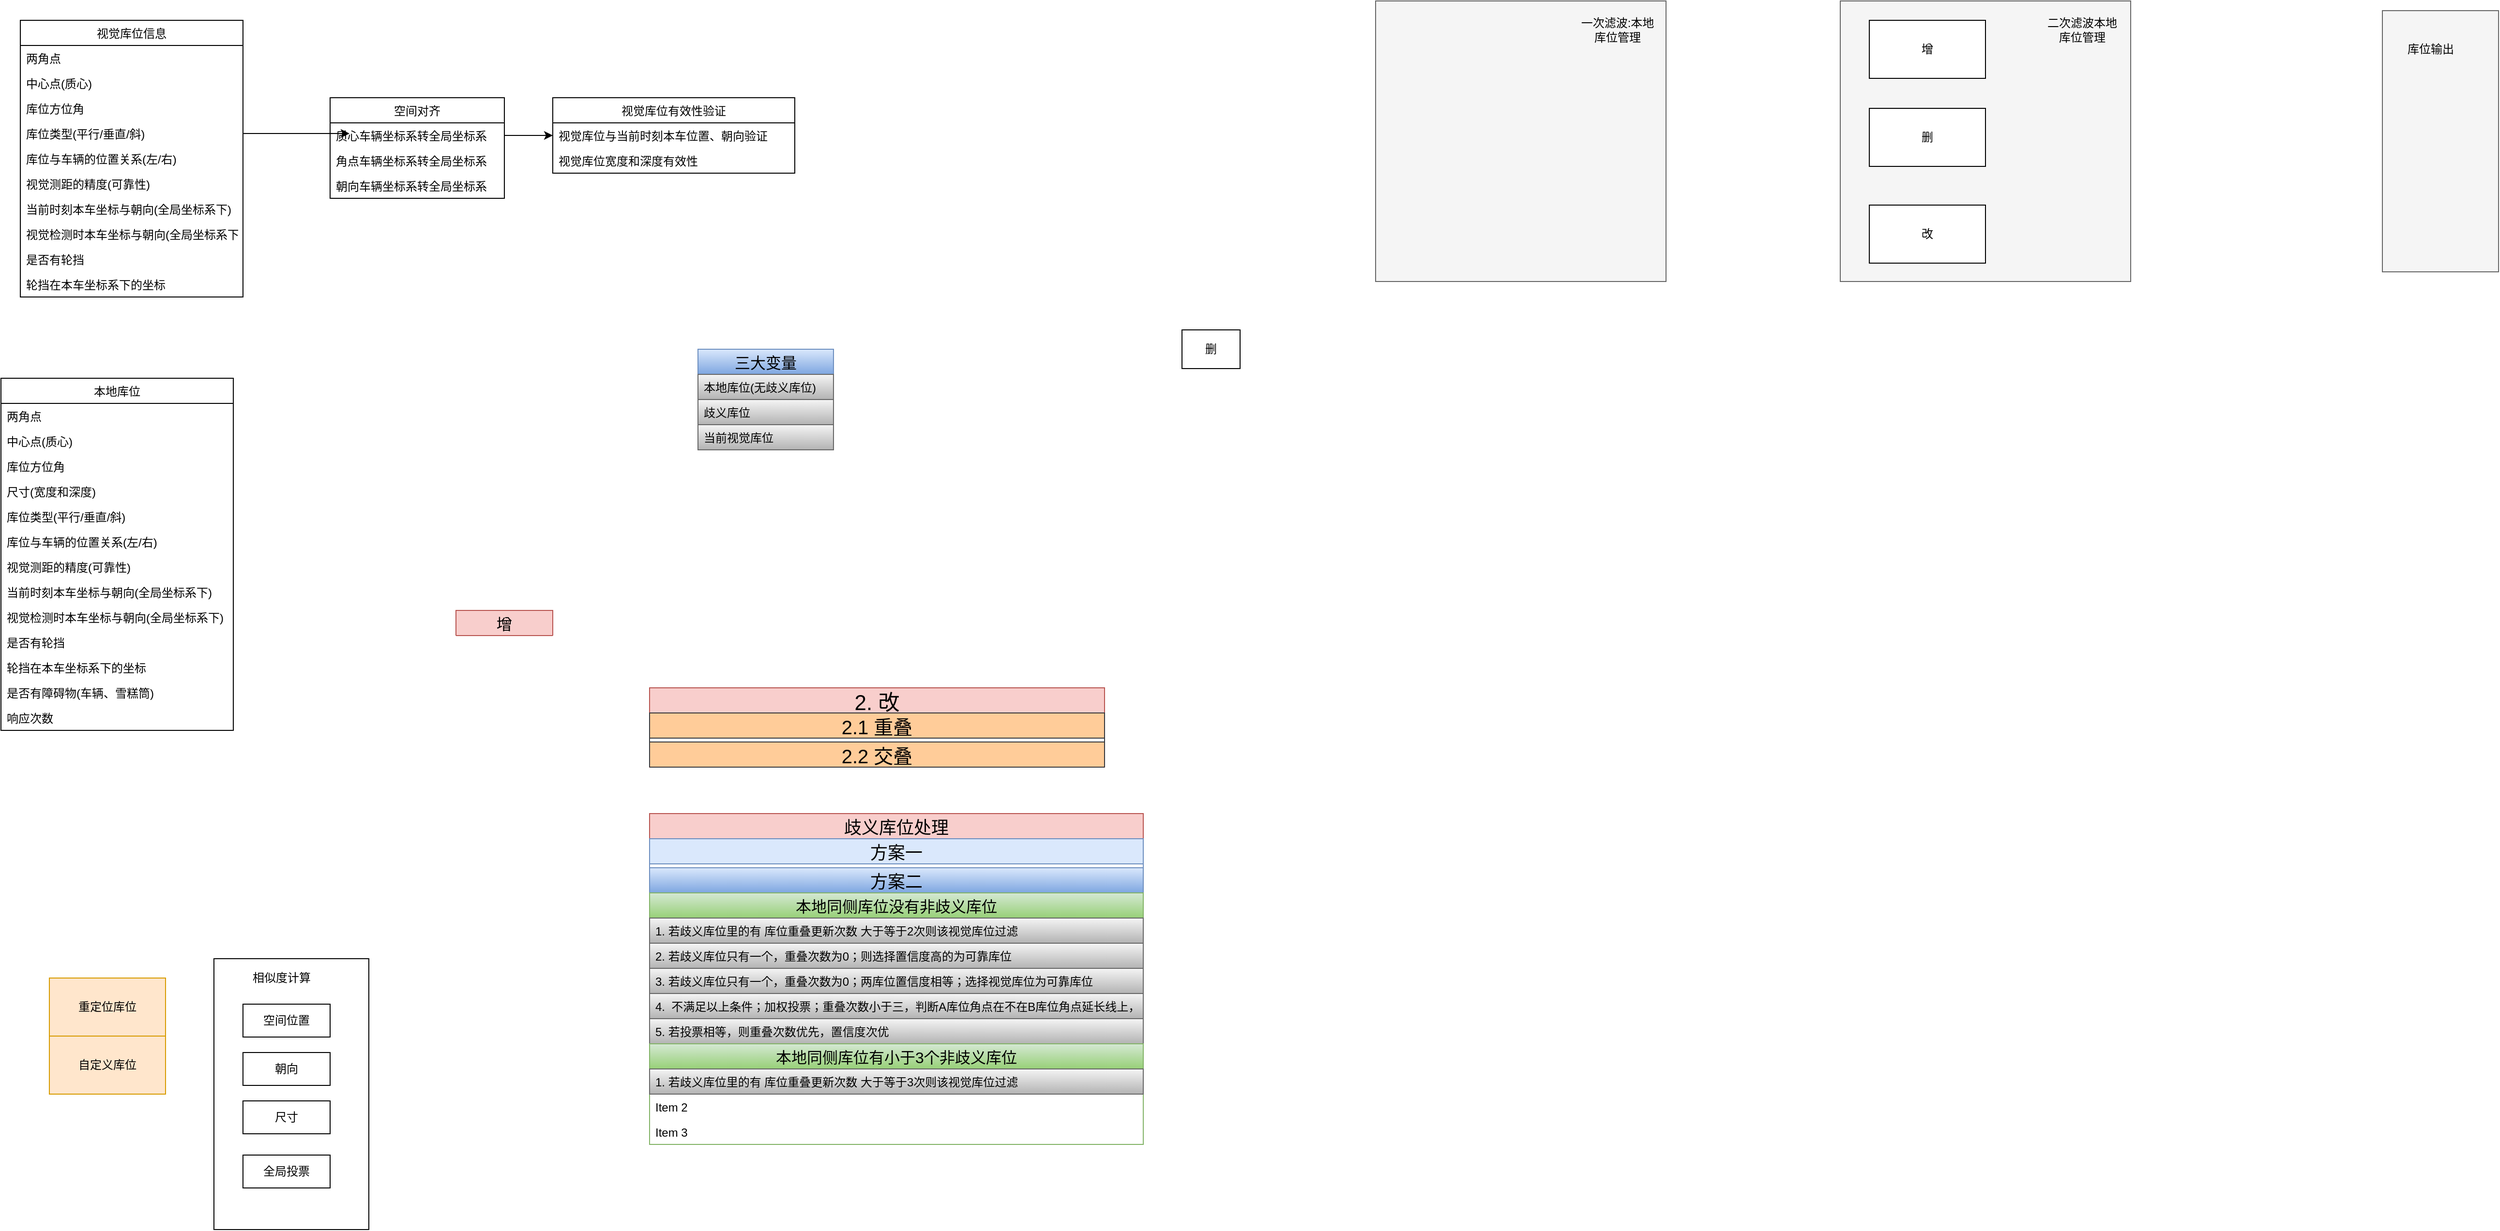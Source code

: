 <mxfile version="15.2.7" type="github">
  <diagram name="Page-1" id="c37626ed-c26b-45fb-9056-f9ebc6bb27b6">
    <mxGraphModel dx="826" dy="1801" grid="1" gridSize="10" guides="1" tooltips="1" connect="1" arrows="1" fold="1" page="1" pageScale="1" pageWidth="980" pageHeight="690" background="none" math="0" shadow="0">
      <root>
        <mxCell id="0" />
        <mxCell id="1" parent="0" />
        <mxCell id="54cQkrYoujpudrLPPVIC-1" value="视觉库位信息" style="swimlane;fontStyle=0;childLayout=stackLayout;horizontal=1;startSize=26;horizontalStack=0;resizeParent=1;resizeParentMax=0;resizeLast=0;collapsible=1;marginBottom=0;" parent="1" vertex="1">
          <mxGeometry x="30" y="-810" width="230" height="286" as="geometry">
            <mxRectangle x="30" y="-810" width="100" height="26" as="alternateBounds" />
          </mxGeometry>
        </mxCell>
        <mxCell id="54cQkrYoujpudrLPPVIC-2" value="两角点" style="text;strokeColor=none;fillColor=none;align=left;verticalAlign=top;spacingLeft=4;spacingRight=4;overflow=hidden;rotatable=0;points=[[0,0.5],[1,0.5]];portConstraint=eastwest;" parent="54cQkrYoujpudrLPPVIC-1" vertex="1">
          <mxGeometry y="26" width="230" height="26" as="geometry" />
        </mxCell>
        <mxCell id="54cQkrYoujpudrLPPVIC-3" value="中心点(质心)" style="text;strokeColor=none;fillColor=none;align=left;verticalAlign=top;spacingLeft=4;spacingRight=4;overflow=hidden;rotatable=0;points=[[0,0.5],[1,0.5]];portConstraint=eastwest;" parent="54cQkrYoujpudrLPPVIC-1" vertex="1">
          <mxGeometry y="52" width="230" height="26" as="geometry" />
        </mxCell>
        <mxCell id="54cQkrYoujpudrLPPVIC-4" value="库位方位角" style="text;strokeColor=none;fillColor=none;align=left;verticalAlign=top;spacingLeft=4;spacingRight=4;overflow=hidden;rotatable=0;points=[[0,0.5],[1,0.5]];portConstraint=eastwest;" parent="54cQkrYoujpudrLPPVIC-1" vertex="1">
          <mxGeometry y="78" width="230" height="26" as="geometry" />
        </mxCell>
        <mxCell id="54cQkrYoujpudrLPPVIC-5" value="库位类型(平行/垂直/斜)" style="text;strokeColor=none;fillColor=none;align=left;verticalAlign=top;spacingLeft=4;spacingRight=4;overflow=hidden;rotatable=0;points=[[0,0.5],[1,0.5]];portConstraint=eastwest;" parent="54cQkrYoujpudrLPPVIC-1" vertex="1">
          <mxGeometry y="104" width="230" height="26" as="geometry" />
        </mxCell>
        <mxCell id="54cQkrYoujpudrLPPVIC-6" value="库位与车辆的位置关系(左/右)" style="text;strokeColor=none;fillColor=none;align=left;verticalAlign=top;spacingLeft=4;spacingRight=4;overflow=hidden;rotatable=0;points=[[0,0.5],[1,0.5]];portConstraint=eastwest;" parent="54cQkrYoujpudrLPPVIC-1" vertex="1">
          <mxGeometry y="130" width="230" height="26" as="geometry" />
        </mxCell>
        <mxCell id="54cQkrYoujpudrLPPVIC-7" value="视觉测距的精度(可靠性)" style="text;strokeColor=none;fillColor=none;align=left;verticalAlign=top;spacingLeft=4;spacingRight=4;overflow=hidden;rotatable=0;points=[[0,0.5],[1,0.5]];portConstraint=eastwest;" parent="54cQkrYoujpudrLPPVIC-1" vertex="1">
          <mxGeometry y="156" width="230" height="26" as="geometry" />
        </mxCell>
        <mxCell id="EZox7gK0a6Xs82-B16z0-28" value="当前时刻本车坐标与朝向(全局坐标系下)" style="text;strokeColor=none;fillColor=none;align=left;verticalAlign=top;spacingLeft=4;spacingRight=4;overflow=hidden;rotatable=0;points=[[0,0.5],[1,0.5]];portConstraint=eastwest;" vertex="1" parent="54cQkrYoujpudrLPPVIC-1">
          <mxGeometry y="182" width="230" height="26" as="geometry" />
        </mxCell>
        <mxCell id="54cQkrYoujpudrLPPVIC-8" value="视觉检测时本车坐标与朝向(全局坐标系下)" style="text;strokeColor=none;fillColor=none;align=left;verticalAlign=top;spacingLeft=4;spacingRight=4;overflow=hidden;rotatable=0;points=[[0,0.5],[1,0.5]];portConstraint=eastwest;" parent="54cQkrYoujpudrLPPVIC-1" vertex="1">
          <mxGeometry y="208" width="230" height="26" as="geometry" />
        </mxCell>
        <mxCell id="54cQkrYoujpudrLPPVIC-9" value="是否有轮挡" style="text;strokeColor=none;fillColor=none;align=left;verticalAlign=top;spacingLeft=4;spacingRight=4;overflow=hidden;rotatable=0;points=[[0,0.5],[1,0.5]];portConstraint=eastwest;" parent="54cQkrYoujpudrLPPVIC-1" vertex="1">
          <mxGeometry y="234" width="230" height="26" as="geometry" />
        </mxCell>
        <mxCell id="54cQkrYoujpudrLPPVIC-10" value="轮挡在本车坐标系下的坐标" style="text;strokeColor=none;fillColor=none;align=left;verticalAlign=top;spacingLeft=4;spacingRight=4;overflow=hidden;rotatable=0;points=[[0,0.5],[1,0.5]];portConstraint=eastwest;" parent="54cQkrYoujpudrLPPVIC-1" vertex="1">
          <mxGeometry y="260" width="230" height="26" as="geometry" />
        </mxCell>
        <mxCell id="54cQkrYoujpudrLPPVIC-13" style="edgeStyle=orthogonalEdgeStyle;rounded=0;orthogonalLoop=1;jettySize=auto;html=1;entryX=0;entryY=0.5;entryDx=0;entryDy=0;" parent="1" source="54cQkrYoujpudrLPPVIC-5" edge="1">
          <mxGeometry relative="1" as="geometry">
            <mxPoint x="370" y="-693" as="targetPoint" />
          </mxGeometry>
        </mxCell>
        <mxCell id="54cQkrYoujpudrLPPVIC-16" value="本地库位" style="swimlane;fontStyle=0;childLayout=stackLayout;horizontal=1;startSize=26;horizontalStack=0;resizeParent=1;resizeParentMax=0;resizeLast=0;collapsible=1;marginBottom=0;" parent="1" vertex="1">
          <mxGeometry x="10" y="-440" width="240" height="364" as="geometry">
            <mxRectangle x="150" y="-530" width="100" height="26" as="alternateBounds" />
          </mxGeometry>
        </mxCell>
        <mxCell id="54cQkrYoujpudrLPPVIC-17" value="两角点" style="text;strokeColor=none;fillColor=none;align=left;verticalAlign=top;spacingLeft=4;spacingRight=4;overflow=hidden;rotatable=0;points=[[0,0.5],[1,0.5]];portConstraint=eastwest;" parent="54cQkrYoujpudrLPPVIC-16" vertex="1">
          <mxGeometry y="26" width="240" height="26" as="geometry" />
        </mxCell>
        <mxCell id="54cQkrYoujpudrLPPVIC-18" value="中心点(质心)" style="text;strokeColor=none;fillColor=none;align=left;verticalAlign=top;spacingLeft=4;spacingRight=4;overflow=hidden;rotatable=0;points=[[0,0.5],[1,0.5]];portConstraint=eastwest;" parent="54cQkrYoujpudrLPPVIC-16" vertex="1">
          <mxGeometry y="52" width="240" height="26" as="geometry" />
        </mxCell>
        <mxCell id="54cQkrYoujpudrLPPVIC-19" value="库位方位角" style="text;strokeColor=none;fillColor=none;align=left;verticalAlign=top;spacingLeft=4;spacingRight=4;overflow=hidden;rotatable=0;points=[[0,0.5],[1,0.5]];portConstraint=eastwest;" parent="54cQkrYoujpudrLPPVIC-16" vertex="1">
          <mxGeometry y="78" width="240" height="26" as="geometry" />
        </mxCell>
        <mxCell id="54cQkrYoujpudrLPPVIC-27" value="尺寸(宽度和深度)" style="text;strokeColor=none;fillColor=none;align=left;verticalAlign=top;spacingLeft=4;spacingRight=4;overflow=hidden;rotatable=0;points=[[0,0.5],[1,0.5]];portConstraint=eastwest;" parent="54cQkrYoujpudrLPPVIC-16" vertex="1">
          <mxGeometry y="104" width="240" height="26" as="geometry" />
        </mxCell>
        <mxCell id="54cQkrYoujpudrLPPVIC-20" value="库位类型(平行/垂直/斜)" style="text;strokeColor=none;fillColor=none;align=left;verticalAlign=top;spacingLeft=4;spacingRight=4;overflow=hidden;rotatable=0;points=[[0,0.5],[1,0.5]];portConstraint=eastwest;" parent="54cQkrYoujpudrLPPVIC-16" vertex="1">
          <mxGeometry y="130" width="240" height="26" as="geometry" />
        </mxCell>
        <mxCell id="54cQkrYoujpudrLPPVIC-21" value="库位与车辆的位置关系(左/右)" style="text;strokeColor=none;fillColor=none;align=left;verticalAlign=top;spacingLeft=4;spacingRight=4;overflow=hidden;rotatable=0;points=[[0,0.5],[1,0.5]];portConstraint=eastwest;" parent="54cQkrYoujpudrLPPVIC-16" vertex="1">
          <mxGeometry y="156" width="240" height="26" as="geometry" />
        </mxCell>
        <mxCell id="54cQkrYoujpudrLPPVIC-22" value="视觉测距的精度(可靠性)" style="text;strokeColor=none;fillColor=none;align=left;verticalAlign=top;spacingLeft=4;spacingRight=4;overflow=hidden;rotatable=0;points=[[0,0.5],[1,0.5]];portConstraint=eastwest;" parent="54cQkrYoujpudrLPPVIC-16" vertex="1">
          <mxGeometry y="182" width="240" height="26" as="geometry" />
        </mxCell>
        <mxCell id="54cQkrYoujpudrLPPVIC-23" value="当前时刻本车坐标与朝向(全局坐标系下)" style="text;strokeColor=none;fillColor=none;align=left;verticalAlign=top;spacingLeft=4;spacingRight=4;overflow=hidden;rotatable=0;points=[[0,0.5],[1,0.5]];portConstraint=eastwest;" parent="54cQkrYoujpudrLPPVIC-16" vertex="1">
          <mxGeometry y="208" width="240" height="26" as="geometry" />
        </mxCell>
        <mxCell id="EZox7gK0a6Xs82-B16z0-8" value="视觉检测时本车坐标与朝向(全局坐标系下)" style="text;strokeColor=none;fillColor=none;align=left;verticalAlign=top;spacingLeft=4;spacingRight=4;overflow=hidden;rotatable=0;points=[[0,0.5],[1,0.5]];portConstraint=eastwest;" vertex="1" parent="54cQkrYoujpudrLPPVIC-16">
          <mxGeometry y="234" width="240" height="26" as="geometry" />
        </mxCell>
        <mxCell id="54cQkrYoujpudrLPPVIC-24" value="是否有轮挡" style="text;strokeColor=none;fillColor=none;align=left;verticalAlign=top;spacingLeft=4;spacingRight=4;overflow=hidden;rotatable=0;points=[[0,0.5],[1,0.5]];portConstraint=eastwest;" parent="54cQkrYoujpudrLPPVIC-16" vertex="1">
          <mxGeometry y="260" width="240" height="26" as="geometry" />
        </mxCell>
        <mxCell id="54cQkrYoujpudrLPPVIC-25" value="轮挡在本车坐标系下的坐标" style="text;strokeColor=none;fillColor=none;align=left;verticalAlign=top;spacingLeft=4;spacingRight=4;overflow=hidden;rotatable=0;points=[[0,0.5],[1,0.5]];portConstraint=eastwest;" parent="54cQkrYoujpudrLPPVIC-16" vertex="1">
          <mxGeometry y="286" width="240" height="26" as="geometry" />
        </mxCell>
        <mxCell id="54cQkrYoujpudrLPPVIC-26" value="是否有障碍物(车辆、雪糕筒)" style="text;strokeColor=none;fillColor=none;align=left;verticalAlign=top;spacingLeft=4;spacingRight=4;overflow=hidden;rotatable=0;points=[[0,0.5],[1,0.5]];portConstraint=eastwest;" parent="54cQkrYoujpudrLPPVIC-16" vertex="1">
          <mxGeometry y="312" width="240" height="26" as="geometry" />
        </mxCell>
        <mxCell id="EZox7gK0a6Xs82-B16z0-1" value="响应次数" style="text;strokeColor=none;fillColor=none;align=left;verticalAlign=top;spacingLeft=4;spacingRight=4;overflow=hidden;rotatable=0;points=[[0,0.5],[1,0.5]];portConstraint=eastwest;" vertex="1" parent="54cQkrYoujpudrLPPVIC-16">
          <mxGeometry y="338" width="240" height="26" as="geometry" />
        </mxCell>
        <mxCell id="54cQkrYoujpudrLPPVIC-28" value="自定义库位" style="rounded=0;whiteSpace=wrap;html=1;fillColor=#ffe6cc;strokeColor=#d79b00;" parent="1" vertex="1">
          <mxGeometry x="60" y="240" width="120" height="60" as="geometry" />
        </mxCell>
        <mxCell id="54cQkrYoujpudrLPPVIC-30" value="重定位库位" style="rounded=0;whiteSpace=wrap;html=1;fillColor=#ffe6cc;strokeColor=#d79b00;" parent="1" vertex="1">
          <mxGeometry x="60" y="180" width="120" height="60" as="geometry" />
        </mxCell>
        <mxCell id="54cQkrYoujpudrLPPVIC-44" value="" style="group" parent="1" vertex="1" connectable="0">
          <mxGeometry x="1430" y="-830" width="300" height="290" as="geometry" />
        </mxCell>
        <mxCell id="54cQkrYoujpudrLPPVIC-42" value="" style="rounded=0;whiteSpace=wrap;html=1;fillColor=#f5f5f5;strokeColor=#666666;fontColor=#333333;" parent="54cQkrYoujpudrLPPVIC-44" vertex="1">
          <mxGeometry width="300" height="290" as="geometry" />
        </mxCell>
        <mxCell id="54cQkrYoujpudrLPPVIC-43" value="一次滤波:本地库位管理" style="text;html=1;strokeColor=none;fillColor=none;align=center;verticalAlign=middle;whiteSpace=wrap;rounded=0;" parent="54cQkrYoujpudrLPPVIC-44" vertex="1">
          <mxGeometry x="210" y="20" width="80" height="20" as="geometry" />
        </mxCell>
        <mxCell id="54cQkrYoujpudrLPPVIC-53" value="" style="group" parent="1" vertex="1" connectable="0">
          <mxGeometry x="2470" y="-820" width="120" height="270" as="geometry" />
        </mxCell>
        <mxCell id="54cQkrYoujpudrLPPVIC-45" value="" style="rounded=0;whiteSpace=wrap;html=1;fillColor=#f5f5f5;strokeColor=#666666;fontColor=#333333;" parent="54cQkrYoujpudrLPPVIC-53" vertex="1">
          <mxGeometry width="120" height="270" as="geometry" />
        </mxCell>
        <mxCell id="54cQkrYoujpudrLPPVIC-46" value="库位输出" style="text;html=1;strokeColor=none;fillColor=none;align=center;verticalAlign=middle;whiteSpace=wrap;rounded=0;" parent="54cQkrYoujpudrLPPVIC-53" vertex="1">
          <mxGeometry x="20" y="30" width="60" height="20" as="geometry" />
        </mxCell>
        <mxCell id="EZox7gK0a6Xs82-B16z0-16" value="" style="group" vertex="1" connectable="0" parent="1">
          <mxGeometry x="230" y="160" width="160" height="280" as="geometry" />
        </mxCell>
        <mxCell id="EZox7gK0a6Xs82-B16z0-17" value="" style="rounded=0;whiteSpace=wrap;html=1;" vertex="1" parent="EZox7gK0a6Xs82-B16z0-16">
          <mxGeometry width="160" height="280" as="geometry" />
        </mxCell>
        <mxCell id="EZox7gK0a6Xs82-B16z0-18" value="相似度计算" style="text;html=1;strokeColor=none;fillColor=none;align=center;verticalAlign=middle;whiteSpace=wrap;rounded=0;" vertex="1" parent="EZox7gK0a6Xs82-B16z0-16">
          <mxGeometry x="35" y="10" width="70" height="20" as="geometry" />
        </mxCell>
        <mxCell id="EZox7gK0a6Xs82-B16z0-19" value="朝向" style="rounded=0;whiteSpace=wrap;html=1;" vertex="1" parent="EZox7gK0a6Xs82-B16z0-16">
          <mxGeometry x="30" y="97" width="90" height="34" as="geometry" />
        </mxCell>
        <mxCell id="EZox7gK0a6Xs82-B16z0-20" value="空间位置" style="rounded=0;whiteSpace=wrap;html=1;" vertex="1" parent="EZox7gK0a6Xs82-B16z0-16">
          <mxGeometry x="30" y="47" width="90" height="34" as="geometry" />
        </mxCell>
        <mxCell id="EZox7gK0a6Xs82-B16z0-21" value="尺寸" style="rounded=0;whiteSpace=wrap;html=1;" vertex="1" parent="EZox7gK0a6Xs82-B16z0-16">
          <mxGeometry x="30" y="147" width="90" height="34" as="geometry" />
        </mxCell>
        <mxCell id="EZox7gK0a6Xs82-B16z0-22" value="全局投票" style="rounded=0;whiteSpace=wrap;html=1;" vertex="1" parent="EZox7gK0a6Xs82-B16z0-16">
          <mxGeometry x="30" y="203" width="90" height="34" as="geometry" />
        </mxCell>
        <mxCell id="EZox7gK0a6Xs82-B16z0-24" value="视觉库位有效性验证" style="swimlane;fontStyle=0;childLayout=stackLayout;horizontal=1;startSize=26;horizontalStack=0;resizeParent=1;resizeParentMax=0;resizeLast=0;collapsible=1;marginBottom=0;" vertex="1" parent="1">
          <mxGeometry x="580" y="-730" width="250" height="78" as="geometry" />
        </mxCell>
        <mxCell id="EZox7gK0a6Xs82-B16z0-25" value="视觉库位与当前时刻本车位置、朝向验证" style="text;strokeColor=none;fillColor=none;align=left;verticalAlign=top;spacingLeft=4;spacingRight=4;overflow=hidden;rotatable=0;points=[[0,0.5],[1,0.5]];portConstraint=eastwest;" vertex="1" parent="EZox7gK0a6Xs82-B16z0-24">
          <mxGeometry y="26" width="250" height="26" as="geometry" />
        </mxCell>
        <mxCell id="EZox7gK0a6Xs82-B16z0-26" value="视觉库位宽度和深度有效性" style="text;strokeColor=none;fillColor=none;align=left;verticalAlign=top;spacingLeft=4;spacingRight=4;overflow=hidden;rotatable=0;points=[[0,0.5],[1,0.5]];portConstraint=eastwest;" vertex="1" parent="EZox7gK0a6Xs82-B16z0-24">
          <mxGeometry y="52" width="250" height="26" as="geometry" />
        </mxCell>
        <mxCell id="EZox7gK0a6Xs82-B16z0-29" value="空间对齐" style="swimlane;fontStyle=0;childLayout=stackLayout;horizontal=1;startSize=26;horizontalStack=0;resizeParent=1;resizeParentMax=0;resizeLast=0;collapsible=1;marginBottom=0;" vertex="1" parent="1">
          <mxGeometry x="350" y="-730" width="180" height="104" as="geometry" />
        </mxCell>
        <mxCell id="EZox7gK0a6Xs82-B16z0-30" value="质心车辆坐标系转全局坐标系" style="text;strokeColor=none;fillColor=none;align=left;verticalAlign=top;spacingLeft=4;spacingRight=4;overflow=hidden;rotatable=0;points=[[0,0.5],[1,0.5]];portConstraint=eastwest;" vertex="1" parent="EZox7gK0a6Xs82-B16z0-29">
          <mxGeometry y="26" width="180" height="26" as="geometry" />
        </mxCell>
        <mxCell id="EZox7gK0a6Xs82-B16z0-33" value="角点车辆坐标系转全局坐标系" style="text;strokeColor=none;fillColor=none;align=left;verticalAlign=top;spacingLeft=4;spacingRight=4;overflow=hidden;rotatable=0;points=[[0,0.5],[1,0.5]];portConstraint=eastwest;" vertex="1" parent="EZox7gK0a6Xs82-B16z0-29">
          <mxGeometry y="52" width="180" height="26" as="geometry" />
        </mxCell>
        <mxCell id="EZox7gK0a6Xs82-B16z0-31" value="朝向车辆坐标系转全局坐标系" style="text;strokeColor=none;fillColor=none;align=left;verticalAlign=top;spacingLeft=4;spacingRight=4;overflow=hidden;rotatable=0;points=[[0,0.5],[1,0.5]];portConstraint=eastwest;" vertex="1" parent="EZox7gK0a6Xs82-B16z0-29">
          <mxGeometry y="78" width="180" height="26" as="geometry" />
        </mxCell>
        <mxCell id="EZox7gK0a6Xs82-B16z0-34" style="edgeStyle=orthogonalEdgeStyle;rounded=0;orthogonalLoop=1;jettySize=auto;html=1;exitX=1;exitY=0.5;exitDx=0;exitDy=0;entryX=0;entryY=0.5;entryDx=0;entryDy=0;" edge="1" parent="1" source="EZox7gK0a6Xs82-B16z0-30" target="EZox7gK0a6Xs82-B16z0-25">
          <mxGeometry relative="1" as="geometry" />
        </mxCell>
        <mxCell id="EZox7gK0a6Xs82-B16z0-35" value="" style="group" vertex="1" connectable="0" parent="1">
          <mxGeometry x="1910" y="-830" width="300" height="290" as="geometry" />
        </mxCell>
        <mxCell id="EZox7gK0a6Xs82-B16z0-36" value="" style="rounded=0;whiteSpace=wrap;html=1;fillColor=#f5f5f5;strokeColor=#666666;fontColor=#333333;" vertex="1" parent="EZox7gK0a6Xs82-B16z0-35">
          <mxGeometry width="300" height="290" as="geometry" />
        </mxCell>
        <mxCell id="EZox7gK0a6Xs82-B16z0-37" value="增" style="rounded=0;whiteSpace=wrap;html=1;" vertex="1" parent="EZox7gK0a6Xs82-B16z0-35">
          <mxGeometry x="30" y="20" width="120" height="60" as="geometry" />
        </mxCell>
        <mxCell id="EZox7gK0a6Xs82-B16z0-38" value="删" style="rounded=0;whiteSpace=wrap;html=1;" vertex="1" parent="EZox7gK0a6Xs82-B16z0-35">
          <mxGeometry x="30" y="111" width="120" height="60" as="geometry" />
        </mxCell>
        <mxCell id="EZox7gK0a6Xs82-B16z0-39" value="改" style="rounded=0;whiteSpace=wrap;html=1;" vertex="1" parent="EZox7gK0a6Xs82-B16z0-35">
          <mxGeometry x="30" y="211" width="120" height="60" as="geometry" />
        </mxCell>
        <mxCell id="EZox7gK0a6Xs82-B16z0-40" value="二次滤波本地库位管理" style="text;html=1;strokeColor=none;fillColor=none;align=center;verticalAlign=middle;whiteSpace=wrap;rounded=0;" vertex="1" parent="EZox7gK0a6Xs82-B16z0-35">
          <mxGeometry x="210" y="20" width="80" height="20" as="geometry" />
        </mxCell>
        <mxCell id="EZox7gK0a6Xs82-B16z0-140" value="增" style="swimlane;fontStyle=0;childLayout=stackLayout;horizontal=1;startSize=26;horizontalStack=0;resizeParent=1;resizeParentMax=0;resizeLast=0;collapsible=1;marginBottom=0;fontSize=16;fillColor=#f8cecc;strokeColor=#b85450;" vertex="1" collapsed="1" parent="1">
          <mxGeometry x="480" y="-200" width="100" height="26" as="geometry">
            <mxRectangle x="480" y="-200" width="480" height="208" as="alternateBounds" />
          </mxGeometry>
        </mxCell>
        <mxCell id="EZox7gK0a6Xs82-B16z0-144" value="无匹配" style="swimlane;fontStyle=0;childLayout=stackLayout;horizontal=1;startSize=26;horizontalStack=0;resizeParent=1;resizeParentMax=0;resizeLast=0;collapsible=1;marginBottom=0;fontSize=16;fillColor=#dae8fc;strokeColor=#6c8ebf;gradientColor=#7ea6e0;" vertex="1" parent="EZox7gK0a6Xs82-B16z0-140">
          <mxGeometry y="26" width="100" height="78" as="geometry">
            <mxRectangle y="26" width="480" height="26" as="alternateBounds" />
          </mxGeometry>
        </mxCell>
        <mxCell id="EZox7gK0a6Xs82-B16z0-145" value="中心位置变化限制(根据中心点构建矩形，不匹配的库位中心点不在这个范围)" style="text;strokeColor=#666666;fillColor=#f5f5f5;align=left;verticalAlign=top;spacingLeft=4;spacingRight=4;overflow=hidden;rotatable=0;points=[[0,0.5],[1,0.5]];portConstraint=eastwest;gradientColor=#b3b3b3;" vertex="1" parent="EZox7gK0a6Xs82-B16z0-144">
          <mxGeometry y="26" width="100" height="26" as="geometry" />
        </mxCell>
        <mxCell id="EZox7gK0a6Xs82-B16z0-146" value="IOU限制(小于0.1)" style="text;strokeColor=#666666;fillColor=#f5f5f5;align=left;verticalAlign=top;spacingLeft=4;spacingRight=4;overflow=hidden;rotatable=0;points=[[0,0.5],[1,0.5]];portConstraint=eastwest;gradientColor=#b3b3b3;" vertex="1" parent="EZox7gK0a6Xs82-B16z0-144">
          <mxGeometry y="52" width="100" height="26" as="geometry" />
        </mxCell>
        <mxCell id="EZox7gK0a6Xs82-B16z0-203" value="添加策略" style="swimlane;fontStyle=0;childLayout=stackLayout;horizontal=1;startSize=26;horizontalStack=0;resizeParent=1;resizeParentMax=0;resizeLast=0;collapsible=1;marginBottom=0;fontSize=16;gradientColor=#7ea6e0;fillColor=#dae8fc;strokeColor=#6c8ebf;" vertex="1" parent="EZox7gK0a6Xs82-B16z0-140">
          <mxGeometry y="104" width="100" height="104" as="geometry">
            <mxRectangle y="104" width="480" height="26" as="alternateBounds" />
          </mxGeometry>
        </mxCell>
        <mxCell id="EZox7gK0a6Xs82-B16z0-204" value="有坑则直接添加" style="text;strokeColor=#666666;fillColor=#f5f5f5;align=left;verticalAlign=top;spacingLeft=4;spacingRight=4;overflow=hidden;rotatable=0;points=[[0,0.5],[1,0.5]];portConstraint=eastwest;gradientColor=#b3b3b3;" vertex="1" parent="EZox7gK0a6Xs82-B16z0-203">
          <mxGeometry y="26" width="100" height="26" as="geometry" />
        </mxCell>
        <mxCell id="EZox7gK0a6Xs82-B16z0-244" value="无坑且有歧义次数大于三次的库位；删除歧义次数大于三次的库位，在将视觉库位添加进去" style="text;strokeColor=#666666;fillColor=#f5f5f5;align=left;verticalAlign=top;spacingLeft=4;spacingRight=4;overflow=hidden;rotatable=0;points=[[0,0.5],[1,0.5]];portConstraint=eastwest;gradientColor=#b3b3b3;" vertex="1" parent="EZox7gK0a6Xs82-B16z0-203">
          <mxGeometry y="52" width="100" height="26" as="geometry" />
        </mxCell>
        <mxCell id="EZox7gK0a6Xs82-B16z0-205" value="其他情况；删除距离本车最远的库位，在将视觉库位添加进去" style="text;strokeColor=#666666;fillColor=#f5f5f5;align=left;verticalAlign=top;spacingLeft=4;spacingRight=4;overflow=hidden;rotatable=0;points=[[0,0.5],[1,0.5]];portConstraint=eastwest;gradientColor=#b3b3b3;" vertex="1" parent="EZox7gK0a6Xs82-B16z0-203">
          <mxGeometry y="78" width="100" height="26" as="geometry" />
        </mxCell>
        <mxCell id="54cQkrYoujpudrLPPVIC-40" value="删" style="rounded=0;whiteSpace=wrap;html=1;" parent="1" vertex="1">
          <mxGeometry x="1230" y="-490" width="60" height="40" as="geometry" />
        </mxCell>
        <mxCell id="EZox7gK0a6Xs82-B16z0-211" value="三大变量" style="swimlane;fontStyle=0;childLayout=stackLayout;horizontal=1;startSize=26;horizontalStack=0;resizeParent=1;resizeParentMax=0;resizeLast=0;collapsible=1;marginBottom=0;fontSize=16;gradientColor=#7ea6e0;fillColor=#dae8fc;strokeColor=#6c8ebf;" vertex="1" parent="1">
          <mxGeometry x="730" y="-470" width="140" height="104" as="geometry" />
        </mxCell>
        <mxCell id="EZox7gK0a6Xs82-B16z0-212" value="本地库位(无歧义库位)" style="text;strokeColor=#666666;fillColor=#f5f5f5;align=left;verticalAlign=top;spacingLeft=4;spacingRight=4;overflow=hidden;rotatable=0;points=[[0,0.5],[1,0.5]];portConstraint=eastwest;gradientColor=#b3b3b3;" vertex="1" parent="EZox7gK0a6Xs82-B16z0-211">
          <mxGeometry y="26" width="140" height="26" as="geometry" />
        </mxCell>
        <mxCell id="EZox7gK0a6Xs82-B16z0-213" value="歧义库位" style="text;strokeColor=#666666;fillColor=#f5f5f5;align=left;verticalAlign=top;spacingLeft=4;spacingRight=4;overflow=hidden;rotatable=0;points=[[0,0.5],[1,0.5]];portConstraint=eastwest;gradientColor=#b3b3b3;" vertex="1" parent="EZox7gK0a6Xs82-B16z0-211">
          <mxGeometry y="52" width="140" height="26" as="geometry" />
        </mxCell>
        <mxCell id="EZox7gK0a6Xs82-B16z0-214" value="当前视觉库位" style="text;strokeColor=#666666;fillColor=#f5f5f5;align=left;verticalAlign=top;spacingLeft=4;spacingRight=4;overflow=hidden;rotatable=0;points=[[0,0.5],[1,0.5]];portConstraint=eastwest;gradientColor=#b3b3b3;" vertex="1" parent="EZox7gK0a6Xs82-B16z0-211">
          <mxGeometry y="78" width="140" height="26" as="geometry" />
        </mxCell>
        <mxCell id="EZox7gK0a6Xs82-B16z0-220" value="2. 改" style="swimlane;fontStyle=0;childLayout=stackLayout;horizontal=1;startSize=26;horizontalStack=0;resizeParent=1;resizeParentMax=0;resizeLast=0;collapsible=1;marginBottom=0;fontSize=22;fillColor=#f8cecc;strokeColor=#b85450;" vertex="1" parent="1">
          <mxGeometry x="680" y="-120" width="470" height="82" as="geometry">
            <mxRectangle x="490" y="-120" width="80" height="30" as="alternateBounds" />
          </mxGeometry>
        </mxCell>
        <mxCell id="EZox7gK0a6Xs82-B16z0-100" value="2.1 重叠" style="swimlane;fontStyle=0;childLayout=stackLayout;horizontal=1;startSize=26;horizontalStack=0;resizeParent=1;resizeParentMax=0;resizeLast=0;collapsible=1;marginBottom=0;fillColor=#ffcc99;strokeColor=#36393d;fontSize=20;" vertex="1" collapsed="1" parent="EZox7gK0a6Xs82-B16z0-220">
          <mxGeometry y="26" width="470" height="30" as="geometry">
            <mxRectangle y="26" width="470" height="390" as="alternateBounds" />
          </mxGeometry>
        </mxCell>
        <mxCell id="EZox7gK0a6Xs82-B16z0-112" value="2.1.1 重叠条件" style="swimlane;fontStyle=0;childLayout=stackLayout;horizontal=1;startSize=26;horizontalStack=0;resizeParent=1;resizeParentMax=0;resizeLast=0;collapsible=1;marginBottom=0;fillColor=#dae8fc;strokeColor=#6c8ebf;fontSize=18;gradientColor=#7ea6e0;" vertex="1" parent="EZox7gK0a6Xs82-B16z0-100">
          <mxGeometry y="26" width="470" height="130" as="geometry">
            <mxRectangle y="26" width="470" height="26" as="alternateBounds" />
          </mxGeometry>
        </mxCell>
        <mxCell id="EZox7gK0a6Xs82-B16z0-113" value="中心位置变化限制(根据中心点构建矩形，匹配的库位中心点必须在这个范围)" style="text;strokeColor=#666666;fillColor=#f5f5f5;align=left;verticalAlign=top;spacingLeft=4;spacingRight=4;overflow=hidden;rotatable=0;points=[[0,0.5],[1,0.5]];portConstraint=eastwest;gradientColor=#b3b3b3;" vertex="1" parent="EZox7gK0a6Xs82-B16z0-112">
          <mxGeometry y="26" width="470" height="26" as="geometry" />
        </mxCell>
        <mxCell id="EZox7gK0a6Xs82-B16z0-114" value="尺寸变化限制(宽度、深度在范围内)" style="text;strokeColor=#666666;fillColor=#f5f5f5;align=left;verticalAlign=top;spacingLeft=4;spacingRight=4;overflow=hidden;rotatable=0;points=[[0,0.5],[1,0.5]];portConstraint=eastwest;gradientColor=#b3b3b3;" vertex="1" parent="EZox7gK0a6Xs82-B16z0-112">
          <mxGeometry y="52" width="470" height="26" as="geometry" />
        </mxCell>
        <mxCell id="EZox7gK0a6Xs82-B16z0-116" value="方位角限制" style="text;strokeColor=#666666;fillColor=#f5f5f5;align=left;verticalAlign=top;spacingLeft=4;spacingRight=4;overflow=hidden;rotatable=0;points=[[0,0.5],[1,0.5]];portConstraint=eastwest;gradientColor=#b3b3b3;" vertex="1" parent="EZox7gK0a6Xs82-B16z0-112">
          <mxGeometry y="78" width="470" height="26" as="geometry" />
        </mxCell>
        <mxCell id="EZox7gK0a6Xs82-B16z0-118" value="IOU限制(0.7)" style="text;strokeColor=#666666;fillColor=#f5f5f5;align=left;verticalAlign=top;spacingLeft=4;spacingRight=4;overflow=hidden;rotatable=0;points=[[0,0.5],[1,0.5]];portConstraint=eastwest;gradientColor=#b3b3b3;" vertex="1" parent="EZox7gK0a6Xs82-B16z0-112">
          <mxGeometry y="104" width="470" height="26" as="geometry" />
        </mxCell>
        <mxCell id="EZox7gK0a6Xs82-B16z0-164" value="2.1.2 更新策略" style="swimlane;fontStyle=0;childLayout=stackLayout;horizontal=1;startSize=26;horizontalStack=0;resizeParent=1;resizeParentMax=0;resizeLast=0;collapsible=1;marginBottom=0;gradientColor=#7ea6e0;fillColor=#dae8fc;strokeColor=#6c8ebf;fontSize=18;" vertex="1" collapsed="1" parent="EZox7gK0a6Xs82-B16z0-100">
          <mxGeometry y="156" width="470" height="26" as="geometry">
            <mxRectangle y="156" width="470" height="156" as="alternateBounds" />
          </mxGeometry>
        </mxCell>
        <mxCell id="EZox7gK0a6Xs82-B16z0-165" value="2.1.2.1 方案一" style="swimlane;fontStyle=0;childLayout=stackLayout;horizontal=1;startSize=26;horizontalStack=0;resizeParent=1;resizeParentMax=0;resizeLast=0;collapsible=1;marginBottom=0;gradientColor=#97d077;fillColor=#d5e8d4;strokeColor=#82b366;fontSize=16;" vertex="1" parent="EZox7gK0a6Xs82-B16z0-164">
          <mxGeometry y="26" width="470" height="52" as="geometry">
            <mxRectangle y="26" width="470" height="26" as="alternateBounds" />
          </mxGeometry>
        </mxCell>
        <mxCell id="EZox7gK0a6Xs82-B16z0-166" value="直接替换(两个互相匹配的库位选取 置信度(测距精度) 高的更新到本地库位)" style="text;strokeColor=#666666;fillColor=#f5f5f5;align=left;verticalAlign=top;spacingLeft=4;spacingRight=4;overflow=hidden;rotatable=0;points=[[0,0.5],[1,0.5]];portConstraint=eastwest;gradientColor=#b3b3b3;" vertex="1" parent="EZox7gK0a6Xs82-B16z0-165">
          <mxGeometry y="26" width="470" height="26" as="geometry" />
        </mxCell>
        <mxCell id="EZox7gK0a6Xs82-B16z0-167" value="2.1.2.2 方案二" style="swimlane;fontStyle=0;childLayout=stackLayout;horizontal=1;startSize=26;horizontalStack=0;resizeParent=1;resizeParentMax=0;resizeLast=0;collapsible=1;marginBottom=0;gradientColor=#97d077;fillColor=#d5e8d4;strokeColor=#82b366;fontSize=16;" vertex="1" parent="EZox7gK0a6Xs82-B16z0-164">
          <mxGeometry y="78" width="470" height="52" as="geometry">
            <mxRectangle y="78" width="470" height="26" as="alternateBounds" />
          </mxGeometry>
        </mxCell>
        <mxCell id="EZox7gK0a6Xs82-B16z0-168" value="平均(X2 = X1 + 1/K*( Z - X1 ) )  [X1 上一周期输出，Z当前检测值，X2更新结果]" style="text;strokeColor=#666666;fillColor=#f5f5f5;align=left;verticalAlign=top;spacingLeft=4;spacingRight=4;overflow=hidden;rotatable=0;points=[[0,0.5],[1,0.5]];portConstraint=eastwest;gradientColor=#b3b3b3;" vertex="1" parent="EZox7gK0a6Xs82-B16z0-167">
          <mxGeometry y="26" width="470" height="26" as="geometry" />
        </mxCell>
        <mxCell id="EZox7gK0a6Xs82-B16z0-169" value="2.1.2.3 方案三" style="swimlane;fontStyle=0;childLayout=stackLayout;horizontal=1;startSize=26;horizontalStack=0;resizeParent=1;resizeParentMax=0;resizeLast=0;collapsible=1;marginBottom=0;gradientColor=#97d077;fillColor=#d5e8d4;strokeColor=#82b366;fontSize=16;" vertex="1" collapsed="1" parent="EZox7gK0a6Xs82-B16z0-164">
          <mxGeometry y="130" width="470" height="26" as="geometry">
            <mxRectangle y="78" width="480" height="52" as="alternateBounds" />
          </mxGeometry>
        </mxCell>
        <mxCell id="EZox7gK0a6Xs82-B16z0-170" value="加权平均{ X2 =  [1-d(t)] * X1 + d(t)*Z  }; d(t) = (1-b)/( 1- b^k);b为遗忘因子,d(t)渐消记忆指数加权序列" style="text;strokeColor=#666666;fillColor=#f5f5f5;align=left;verticalAlign=top;spacingLeft=4;spacingRight=4;overflow=hidden;rotatable=0;points=[[0,0.5],[1,0.5]];portConstraint=eastwest;gradientColor=#b3b3b3;" vertex="1" parent="EZox7gK0a6Xs82-B16z0-169">
          <mxGeometry y="26" width="470" height="26" as="geometry" />
        </mxCell>
        <mxCell id="EZox7gK0a6Xs82-B16z0-195" value="2.1.3 更新变量" style="swimlane;fontStyle=0;childLayout=stackLayout;horizontal=1;startSize=26;horizontalStack=0;resizeParent=1;resizeParentMax=0;resizeLast=0;collapsible=1;marginBottom=0;fontSize=18;gradientColor=#7ea6e0;fillColor=#dae8fc;strokeColor=#6c8ebf;" vertex="1" parent="EZox7gK0a6Xs82-B16z0-100">
          <mxGeometry y="182" width="470" height="208" as="geometry">
            <mxRectangle y="182" width="470" height="26" as="alternateBounds" />
          </mxGeometry>
        </mxCell>
        <mxCell id="EZox7gK0a6Xs82-B16z0-196" value="质心" style="text;strokeColor=#666666;fillColor=#f5f5f5;align=left;verticalAlign=top;spacingLeft=4;spacingRight=4;overflow=hidden;rotatable=0;points=[[0,0.5],[1,0.5]];portConstraint=eastwest;gradientColor=#b3b3b3;" vertex="1" parent="EZox7gK0a6Xs82-B16z0-195">
          <mxGeometry y="26" width="470" height="26" as="geometry" />
        </mxCell>
        <mxCell id="EZox7gK0a6Xs82-B16z0-197" value="角点" style="text;strokeColor=#666666;fillColor=#f5f5f5;align=left;verticalAlign=top;spacingLeft=4;spacingRight=4;overflow=hidden;rotatable=0;points=[[0,0.5],[1,0.5]];portConstraint=eastwest;gradientColor=#b3b3b3;" vertex="1" parent="EZox7gK0a6Xs82-B16z0-195">
          <mxGeometry y="52" width="470" height="26" as="geometry" />
        </mxCell>
        <mxCell id="EZox7gK0a6Xs82-B16z0-199" value="尺寸(宽、深度)" style="text;strokeColor=#666666;fillColor=#f5f5f5;align=left;verticalAlign=top;spacingLeft=4;spacingRight=4;overflow=hidden;rotatable=0;points=[[0,0.5],[1,0.5]];portConstraint=eastwest;gradientColor=#b3b3b3;" vertex="1" parent="EZox7gK0a6Xs82-B16z0-195">
          <mxGeometry y="78" width="470" height="26" as="geometry" />
        </mxCell>
        <mxCell id="EZox7gK0a6Xs82-B16z0-200" value="方位角" style="text;strokeColor=#666666;fillColor=#f5f5f5;align=left;verticalAlign=top;spacingLeft=4;spacingRight=4;overflow=hidden;rotatable=0;points=[[0,0.5],[1,0.5]];portConstraint=eastwest;gradientColor=#b3b3b3;" vertex="1" parent="EZox7gK0a6Xs82-B16z0-195">
          <mxGeometry y="104" width="470" height="26" as="geometry" />
        </mxCell>
        <mxCell id="EZox7gK0a6Xs82-B16z0-201" value="更新次数+1" style="text;strokeColor=#666666;fillColor=#f5f5f5;align=left;verticalAlign=top;spacingLeft=4;spacingRight=4;overflow=hidden;rotatable=0;points=[[0,0.5],[1,0.5]];portConstraint=eastwest;gradientColor=#b3b3b3;" vertex="1" parent="EZox7gK0a6Xs82-B16z0-195">
          <mxGeometry y="130" width="470" height="26" as="geometry" />
        </mxCell>
        <mxCell id="EZox7gK0a6Xs82-B16z0-198" value="当前时刻车辆位置" style="text;strokeColor=#666666;fillColor=#f5f5f5;align=left;verticalAlign=top;spacingLeft=4;spacingRight=4;overflow=hidden;rotatable=0;points=[[0,0.5],[1,0.5]];portConstraint=eastwest;gradientColor=#b3b3b3;" vertex="1" parent="EZox7gK0a6Xs82-B16z0-195">
          <mxGeometry y="156" width="470" height="26" as="geometry" />
        </mxCell>
        <mxCell id="EZox7gK0a6Xs82-B16z0-202" value="一级融合标志位" style="text;strokeColor=#666666;fillColor=#f5f5f5;align=left;verticalAlign=top;spacingLeft=4;spacingRight=4;overflow=hidden;rotatable=0;points=[[0,0.5],[1,0.5]];portConstraint=eastwest;gradientColor=#b3b3b3;" vertex="1" parent="EZox7gK0a6Xs82-B16z0-195">
          <mxGeometry y="182" width="470" height="26" as="geometry" />
        </mxCell>
        <mxCell id="EZox7gK0a6Xs82-B16z0-224" value="2.2 交叠" style="swimlane;fontStyle=0;childLayout=stackLayout;horizontal=1;startSize=26;horizontalStack=0;resizeParent=1;resizeParentMax=0;resizeLast=0;collapsible=1;marginBottom=0;fontSize=20;fillColor=#ffcc99;strokeColor=#36393d;" vertex="1" collapsed="1" parent="EZox7gK0a6Xs82-B16z0-220">
          <mxGeometry y="56" width="470" height="26" as="geometry">
            <mxRectangle y="56" width="470" height="78" as="alternateBounds" />
          </mxGeometry>
        </mxCell>
        <mxCell id="EZox7gK0a6Xs82-B16z0-228" value="2.2.1 交叠条件" style="swimlane;fontStyle=0;childLayout=stackLayout;horizontal=1;startSize=26;horizontalStack=0;resizeParent=1;resizeParentMax=0;resizeLast=0;collapsible=1;marginBottom=0;fontSize=18;gradientColor=#7ea6e0;fillColor=#dae8fc;strokeColor=#6c8ebf;" vertex="1" collapsed="1" parent="EZox7gK0a6Xs82-B16z0-224">
          <mxGeometry y="26" width="470" height="26" as="geometry">
            <mxRectangle y="26" width="470" height="104" as="alternateBounds" />
          </mxGeometry>
        </mxCell>
        <mxCell id="EZox7gK0a6Xs82-B16z0-229" value="中心位置变化限制2 (根据中心点构建矩形，匹配的库位中心点必须在这个范围)" style="text;strokeColor=#666666;fillColor=#f5f5f5;align=left;verticalAlign=top;spacingLeft=4;spacingRight=4;overflow=hidden;rotatable=0;points=[[0,0.5],[1,0.5]];portConstraint=eastwest;gradientColor=#b3b3b3;" vertex="1" parent="EZox7gK0a6Xs82-B16z0-228">
          <mxGeometry y="26" width="470" height="26" as="geometry" />
        </mxCell>
        <mxCell id="EZox7gK0a6Xs82-B16z0-230" value="本地库位 在 视觉库位角点延长线的范围内" style="text;strokeColor=#666666;fillColor=#f5f5f5;align=left;verticalAlign=top;spacingLeft=4;spacingRight=4;overflow=hidden;rotatable=0;points=[[0,0.5],[1,0.5]];portConstraint=eastwest;gradientColor=#b3b3b3;" vertex="1" parent="EZox7gK0a6Xs82-B16z0-228">
          <mxGeometry y="52" width="470" height="26" as="geometry" />
        </mxCell>
        <mxCell id="EZox7gK0a6Xs82-B16z0-231" value="IOU限制(0.1 &lt; IOU &lt;0.7)" style="text;strokeColor=#666666;fillColor=#f5f5f5;align=left;verticalAlign=top;spacingLeft=4;spacingRight=4;overflow=hidden;rotatable=0;points=[[0,0.5],[1,0.5]];portConstraint=eastwest;gradientColor=#b3b3b3;" vertex="1" parent="EZox7gK0a6Xs82-B16z0-228">
          <mxGeometry y="78" width="470" height="26" as="geometry" />
        </mxCell>
        <mxCell id="EZox7gK0a6Xs82-B16z0-233" value="2.2.2 交叠处理" style="swimlane;fontStyle=0;childLayout=stackLayout;horizontal=1;startSize=26;horizontalStack=0;resizeParent=1;resizeParentMax=0;resizeLast=0;collapsible=1;marginBottom=0;fontSize=18;gradientColor=#7ea6e0;fillColor=#dae8fc;strokeColor=#6c8ebf;" vertex="1" collapsed="1" parent="EZox7gK0a6Xs82-B16z0-224">
          <mxGeometry y="52" width="470" height="26" as="geometry">
            <mxRectangle y="52" width="470" height="56" as="alternateBounds" />
          </mxGeometry>
        </mxCell>
        <mxCell id="EZox7gK0a6Xs82-B16z0-246" value="2.2.2.1 本地库位标记歧义" style="swimlane;fontStyle=0;childLayout=stackLayout;horizontal=1;startSize=26;horizontalStack=0;resizeParent=1;resizeParentMax=0;resizeLast=0;collapsible=1;marginBottom=0;fontSize=18;gradientColor=#97d077;fillColor=#d5e8d4;strokeColor=#82b366;" vertex="1" collapsed="1" parent="EZox7gK0a6Xs82-B16z0-233">
          <mxGeometry y="26" width="470" height="30" as="geometry">
            <mxRectangle y="26" width="470" height="78" as="alternateBounds" />
          </mxGeometry>
        </mxCell>
        <mxCell id="EZox7gK0a6Xs82-B16z0-247" value="该本地库位标记为歧义库位" style="text;strokeColor=#666666;fillColor=#f5f5f5;align=left;verticalAlign=top;spacingLeft=4;spacingRight=4;overflow=hidden;rotatable=0;points=[[0,0.5],[1,0.5]];portConstraint=eastwest;gradientColor=#b3b3b3;" vertex="1" parent="EZox7gK0a6Xs82-B16z0-246">
          <mxGeometry y="26" width="470" height="26" as="geometry" />
        </mxCell>
        <mxCell id="EZox7gK0a6Xs82-B16z0-248" value="该本地库位的歧义次数+1" style="text;strokeColor=#666666;fillColor=#f5f5f5;align=left;verticalAlign=top;spacingLeft=4;spacingRight=4;overflow=hidden;rotatable=0;points=[[0,0.5],[1,0.5]];portConstraint=eastwest;gradientColor=#b3b3b3;" vertex="1" parent="EZox7gK0a6Xs82-B16z0-246">
          <mxGeometry y="52" width="470" height="26" as="geometry" />
        </mxCell>
        <mxCell id="EZox7gK0a6Xs82-B16z0-258" value="歧义库位处理" style="swimlane;fontStyle=0;childLayout=stackLayout;horizontal=1;startSize=26;horizontalStack=0;resizeParent=1;resizeParentMax=0;resizeLast=0;collapsible=1;marginBottom=0;fontSize=18;fillColor=#f8cecc;strokeColor=#b85450;" vertex="1" parent="1">
          <mxGeometry x="680" y="10" width="510" height="342" as="geometry">
            <mxRectangle x="680" width="140" height="30" as="alternateBounds" />
          </mxGeometry>
        </mxCell>
        <mxCell id="EZox7gK0a6Xs82-B16z0-262" value="方案一" style="swimlane;fontStyle=0;childLayout=stackLayout;horizontal=1;startSize=26;horizontalStack=0;resizeParent=1;resizeParentMax=0;resizeLast=0;collapsible=1;marginBottom=0;fontSize=18;fillColor=#dae8fc;strokeColor=#6c8ebf;" vertex="1" collapsed="1" parent="EZox7gK0a6Xs82-B16z0-258">
          <mxGeometry y="26" width="510" height="30" as="geometry">
            <mxRectangle y="26" width="320" height="52" as="alternateBounds" />
          </mxGeometry>
        </mxCell>
        <mxCell id="EZox7gK0a6Xs82-B16z0-263" value="选取置信度最高的一个" style="text;strokeColor=#666666;fillColor=#f5f5f5;align=left;verticalAlign=top;spacingLeft=4;spacingRight=4;overflow=hidden;rotatable=0;points=[[0,0.5],[1,0.5]];portConstraint=eastwest;gradientColor=#b3b3b3;" vertex="1" parent="EZox7gK0a6Xs82-B16z0-262">
          <mxGeometry y="26" width="510" height="26" as="geometry" />
        </mxCell>
        <mxCell id="EZox7gK0a6Xs82-B16z0-266" value="方案二" style="swimlane;fontStyle=0;childLayout=stackLayout;horizontal=1;startSize=26;horizontalStack=0;resizeParent=1;resizeParentMax=0;resizeLast=0;collapsible=1;marginBottom=0;fontSize=18;gradientColor=#7ea6e0;fillColor=#dae8fc;strokeColor=#6c8ebf;" vertex="1" parent="EZox7gK0a6Xs82-B16z0-258">
          <mxGeometry y="56" width="510" height="286" as="geometry" />
        </mxCell>
        <mxCell id="EZox7gK0a6Xs82-B16z0-270" value="本地同侧库位没有非歧义库位" style="swimlane;fontStyle=0;childLayout=stackLayout;horizontal=1;startSize=26;horizontalStack=0;resizeParent=1;resizeParentMax=0;resizeLast=0;collapsible=1;marginBottom=0;fontSize=16;gradientColor=#97d077;fillColor=#d5e8d4;strokeColor=#82b366;" vertex="1" parent="EZox7gK0a6Xs82-B16z0-266">
          <mxGeometry y="26" width="510" height="156" as="geometry">
            <mxRectangle y="26" width="510" height="26" as="alternateBounds" />
          </mxGeometry>
        </mxCell>
        <mxCell id="EZox7gK0a6Xs82-B16z0-271" value="1. 若歧义库位里的有 库位重叠更新次数 大于等于2次则该视觉库位过滤" style="text;strokeColor=#666666;fillColor=#f5f5f5;align=left;verticalAlign=top;spacingLeft=4;spacingRight=4;overflow=hidden;rotatable=0;points=[[0,0.5],[1,0.5]];portConstraint=eastwest;gradientColor=#b3b3b3;" vertex="1" parent="EZox7gK0a6Xs82-B16z0-270">
          <mxGeometry y="26" width="510" height="26" as="geometry" />
        </mxCell>
        <mxCell id="EZox7gK0a6Xs82-B16z0-272" value="2. 若歧义库位只有一个，重叠次数为0；则选择置信度高的为可靠库位 " style="text;strokeColor=#666666;fillColor=#f5f5f5;align=left;verticalAlign=top;spacingLeft=4;spacingRight=4;overflow=hidden;rotatable=0;points=[[0,0.5],[1,0.5]];portConstraint=eastwest;gradientColor=#b3b3b3;" vertex="1" parent="EZox7gK0a6Xs82-B16z0-270">
          <mxGeometry y="52" width="510" height="26" as="geometry" />
        </mxCell>
        <mxCell id="EZox7gK0a6Xs82-B16z0-273" value="3. 若歧义库位只有一个，重叠次数为0；两库位置信度相等；选择视觉库位为可靠库位" style="text;strokeColor=#666666;fillColor=#f5f5f5;align=left;verticalAlign=top;spacingLeft=4;spacingRight=4;overflow=hidden;rotatable=0;points=[[0,0.5],[1,0.5]];portConstraint=eastwest;gradientColor=#b3b3b3;" vertex="1" parent="EZox7gK0a6Xs82-B16z0-270">
          <mxGeometry y="78" width="510" height="26" as="geometry" />
        </mxCell>
        <mxCell id="EZox7gK0a6Xs82-B16z0-281" value="4.  不满足以上条件；加权投票；重叠次数小于三，判断A库位角点在不在B库位角点延长线上，若在则投票有效值为B库的重叠次数+1" style="text;strokeColor=#666666;fillColor=#f5f5f5;align=left;verticalAlign=top;spacingLeft=4;spacingRight=4;overflow=hidden;rotatable=0;points=[[0,0.5],[1,0.5]];portConstraint=eastwest;gradientColor=#b3b3b3;" vertex="1" parent="EZox7gK0a6Xs82-B16z0-270">
          <mxGeometry y="104" width="510" height="26" as="geometry" />
        </mxCell>
        <mxCell id="EZox7gK0a6Xs82-B16z0-274" value="5. 若投票相等，则重叠次数优先，置信度次优" style="text;strokeColor=#666666;fillColor=#f5f5f5;align=left;verticalAlign=top;spacingLeft=4;spacingRight=4;overflow=hidden;rotatable=0;points=[[0,0.5],[1,0.5]];portConstraint=eastwest;gradientColor=#b3b3b3;" vertex="1" parent="EZox7gK0a6Xs82-B16z0-270">
          <mxGeometry y="130" width="510" height="26" as="geometry" />
        </mxCell>
        <mxCell id="EZox7gK0a6Xs82-B16z0-275" value="本地同侧库位有小于3个非歧义库位" style="swimlane;fontStyle=0;childLayout=stackLayout;horizontal=1;startSize=26;horizontalStack=0;resizeParent=1;resizeParentMax=0;resizeLast=0;collapsible=1;marginBottom=0;fontSize=16;gradientColor=#97d077;fillColor=#d5e8d4;strokeColor=#82b366;" vertex="1" parent="EZox7gK0a6Xs82-B16z0-266">
          <mxGeometry y="182" width="510" height="104" as="geometry" />
        </mxCell>
        <mxCell id="EZox7gK0a6Xs82-B16z0-276" value="1. 若歧义库位里的有 库位重叠更新次数 大于等于3次则该视觉库位过滤" style="text;strokeColor=#666666;fillColor=#f5f5f5;align=left;verticalAlign=top;spacingLeft=4;spacingRight=4;overflow=hidden;rotatable=0;points=[[0,0.5],[1,0.5]];portConstraint=eastwest;gradientColor=#b3b3b3;" vertex="1" parent="EZox7gK0a6Xs82-B16z0-275">
          <mxGeometry y="26" width="510" height="26" as="geometry" />
        </mxCell>
        <mxCell id="EZox7gK0a6Xs82-B16z0-277" value="Item 2" style="text;strokeColor=none;fillColor=none;align=left;verticalAlign=top;spacingLeft=4;spacingRight=4;overflow=hidden;rotatable=0;points=[[0,0.5],[1,0.5]];portConstraint=eastwest;" vertex="1" parent="EZox7gK0a6Xs82-B16z0-275">
          <mxGeometry y="52" width="510" height="26" as="geometry" />
        </mxCell>
        <mxCell id="EZox7gK0a6Xs82-B16z0-278" value="Item 3" style="text;strokeColor=none;fillColor=none;align=left;verticalAlign=top;spacingLeft=4;spacingRight=4;overflow=hidden;rotatable=0;points=[[0,0.5],[1,0.5]];portConstraint=eastwest;" vertex="1" parent="EZox7gK0a6Xs82-B16z0-275">
          <mxGeometry y="78" width="510" height="26" as="geometry" />
        </mxCell>
      </root>
    </mxGraphModel>
  </diagram>
</mxfile>

